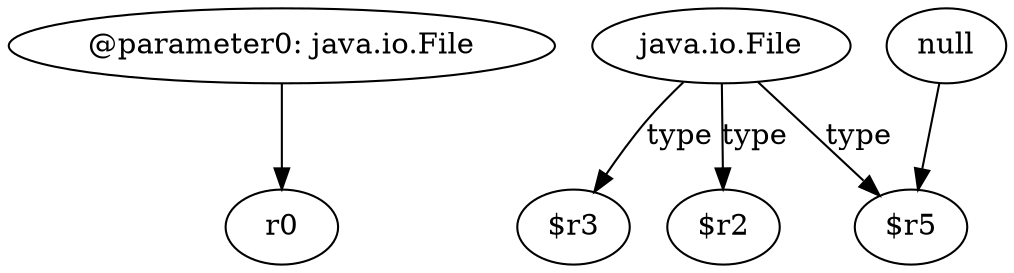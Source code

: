 digraph g {
0[label="@parameter0: java.io.File"]
1[label="r0"]
0->1[label=""]
2[label="java.io.File"]
3[label="$r3"]
2->3[label="type"]
4[label="$r2"]
2->4[label="type"]
5[label="null"]
6[label="$r5"]
5->6[label=""]
2->6[label="type"]
}